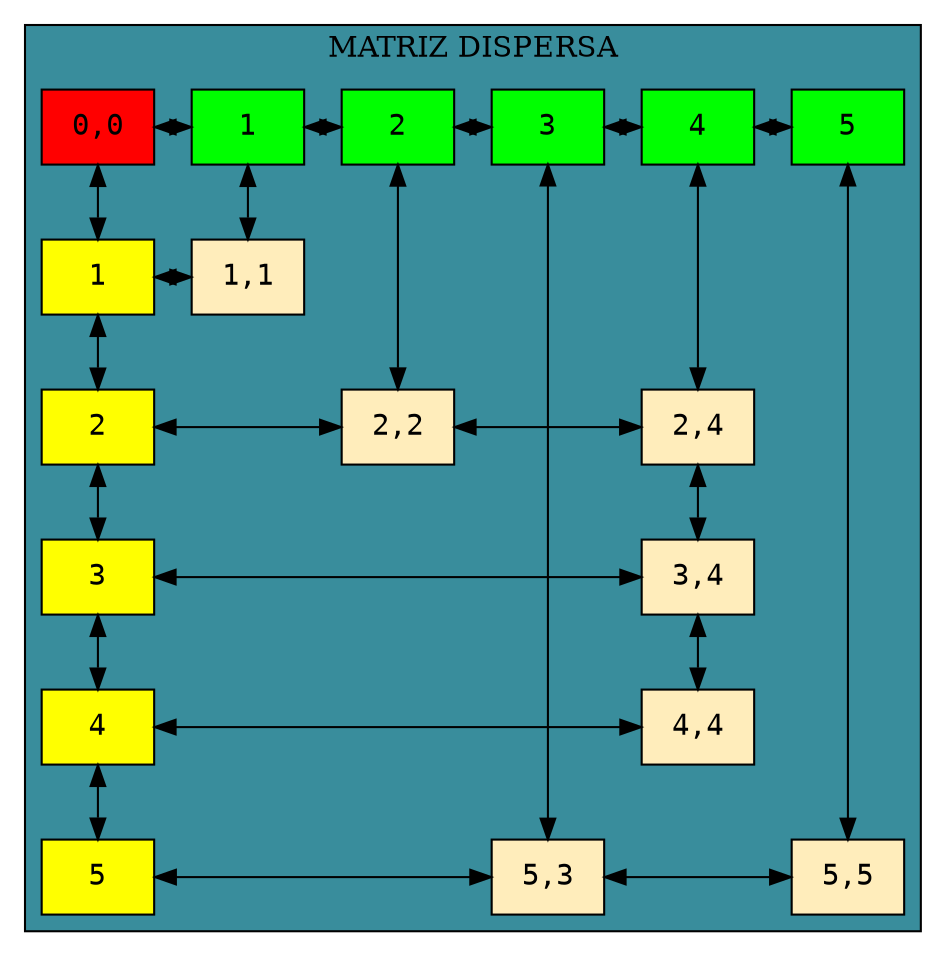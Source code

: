 
digraph L{ 

        node[shape=box fontname=courier fillcolor="#FFEDBB" style=filled ]
        

        #Para decorar       
        subgraph cluster_p{
                root[label = "0,0", fillcolor = "red"]
                label = "MATRIZ DISPERSA"
                bgcolor = "#398D9C"
                edge[dir="both"]
                #dir = none, style = invisible

                /*Aqui creamos las cabeceras de las filas*/
                F1[label = "1", group = 1, fillcolor = "yellow"]
                F2[label = "2", group = 1, fillcolor = "yellow"]
                F3[label = "3", group = 1, fillcolor = "yellow"]
                F4[label = "4", group = 1, fillcolor = "yellow"]
                F5[label = "5", group = 1, fillcolor = "yellow"]

                /*Aqui enlazamos los nodos de las filas*/
                F1 -> F2
                F2 -> F3
                F3 -> F4
                F4 -> F5
                
                /*Se  crean los nodos de las columnas*/
                C1[label = "1", group = 2, fillcolor = "green"]
                C2[label = "2", group = 3, fillcolor = "green"]
                C3[label = "3", group = 4, fillcolor = "green"]
                C4[label = "4", group = 5, fillcolor = "green"]
                C5[label = "5", group = 6, fillcolor = "green"]

                /*Se enlaza las columnas*/
                C1 -> C2
                C2 -> C3
                C3 -> C4
                C4 -> C5

                /*Aqui se une la raiz a las filas y columnas*/
                root -> F1
                root -> C1

                /*rank para que lleve el sentido correcto
                Se alinean los nodos cabeceras de las columnas*/
                {rank = same; root; C1; C2; C3; C4; C5}

                
                nodoF1_C1[label = "1,1", group = 2]
                nodoF4_C4[label = "4,4", group = 5]
                nodoF5_C3[label = "5,3", group = 4]
                nodoF2_C2[label = "2,2", group = 3]
                nodoF2_C4[label = "2,4", group = 5]
                nodoF3_C4[label = "3,4", group = 5]
                nodoF5_C5[label = "5,5", group = 6]

                /*Ahora alineamoso fila por fila*/
                F1 -> nodoF1_C1
                {rank = same; F1; nodoF1_C1}
                F2 -> nodoF2_C2
                nodoF2_C2 -> nodoF2_C4
                {rank = same; F2; nodoF2_C2; nodoF2_C4}
                F3 -> nodoF3_C4
                {rank = same; F3; nodoF3_C4}
                F4 -> nodoF4_C4
                {rank = same; F4; nodoF4_C4}
                F5 -> nodoF5_C3
                nodoF5_C3 -> nodoF5_C5
                {rank = same; F5; nodoF5_C3; nodoF5_C5}
                
                

                C1 -> nodoF1_C1   
                C2 -> nodoF2_C2  
                C3 -> nodoF5_C3  
                C4 -> nodoF2_C4
                nodoF2_C4 -> nodoF3_C4
                nodoF3_C4 -> nodoF4_C4
                C5 -> nodoF5_C5


        }
}